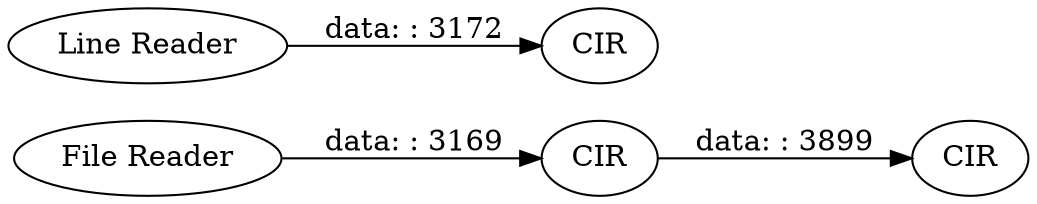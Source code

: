 digraph {
	"6313115398862303893_5" [label=CIR]
	"6313115398862303893_3" [label="File Reader"]
	"6313115398862303893_1" [label=CIR]
	"6313115398862303893_2" [label="Line Reader"]
	"6313115398862303893_4" [label=CIR]
	"6313115398862303893_3" -> "6313115398862303893_4" [label="data: : 3169"]
	"6313115398862303893_2" -> "6313115398862303893_1" [label="data: : 3172"]
	"6313115398862303893_4" -> "6313115398862303893_5" [label="data: : 3899"]
	rankdir=LR
}
